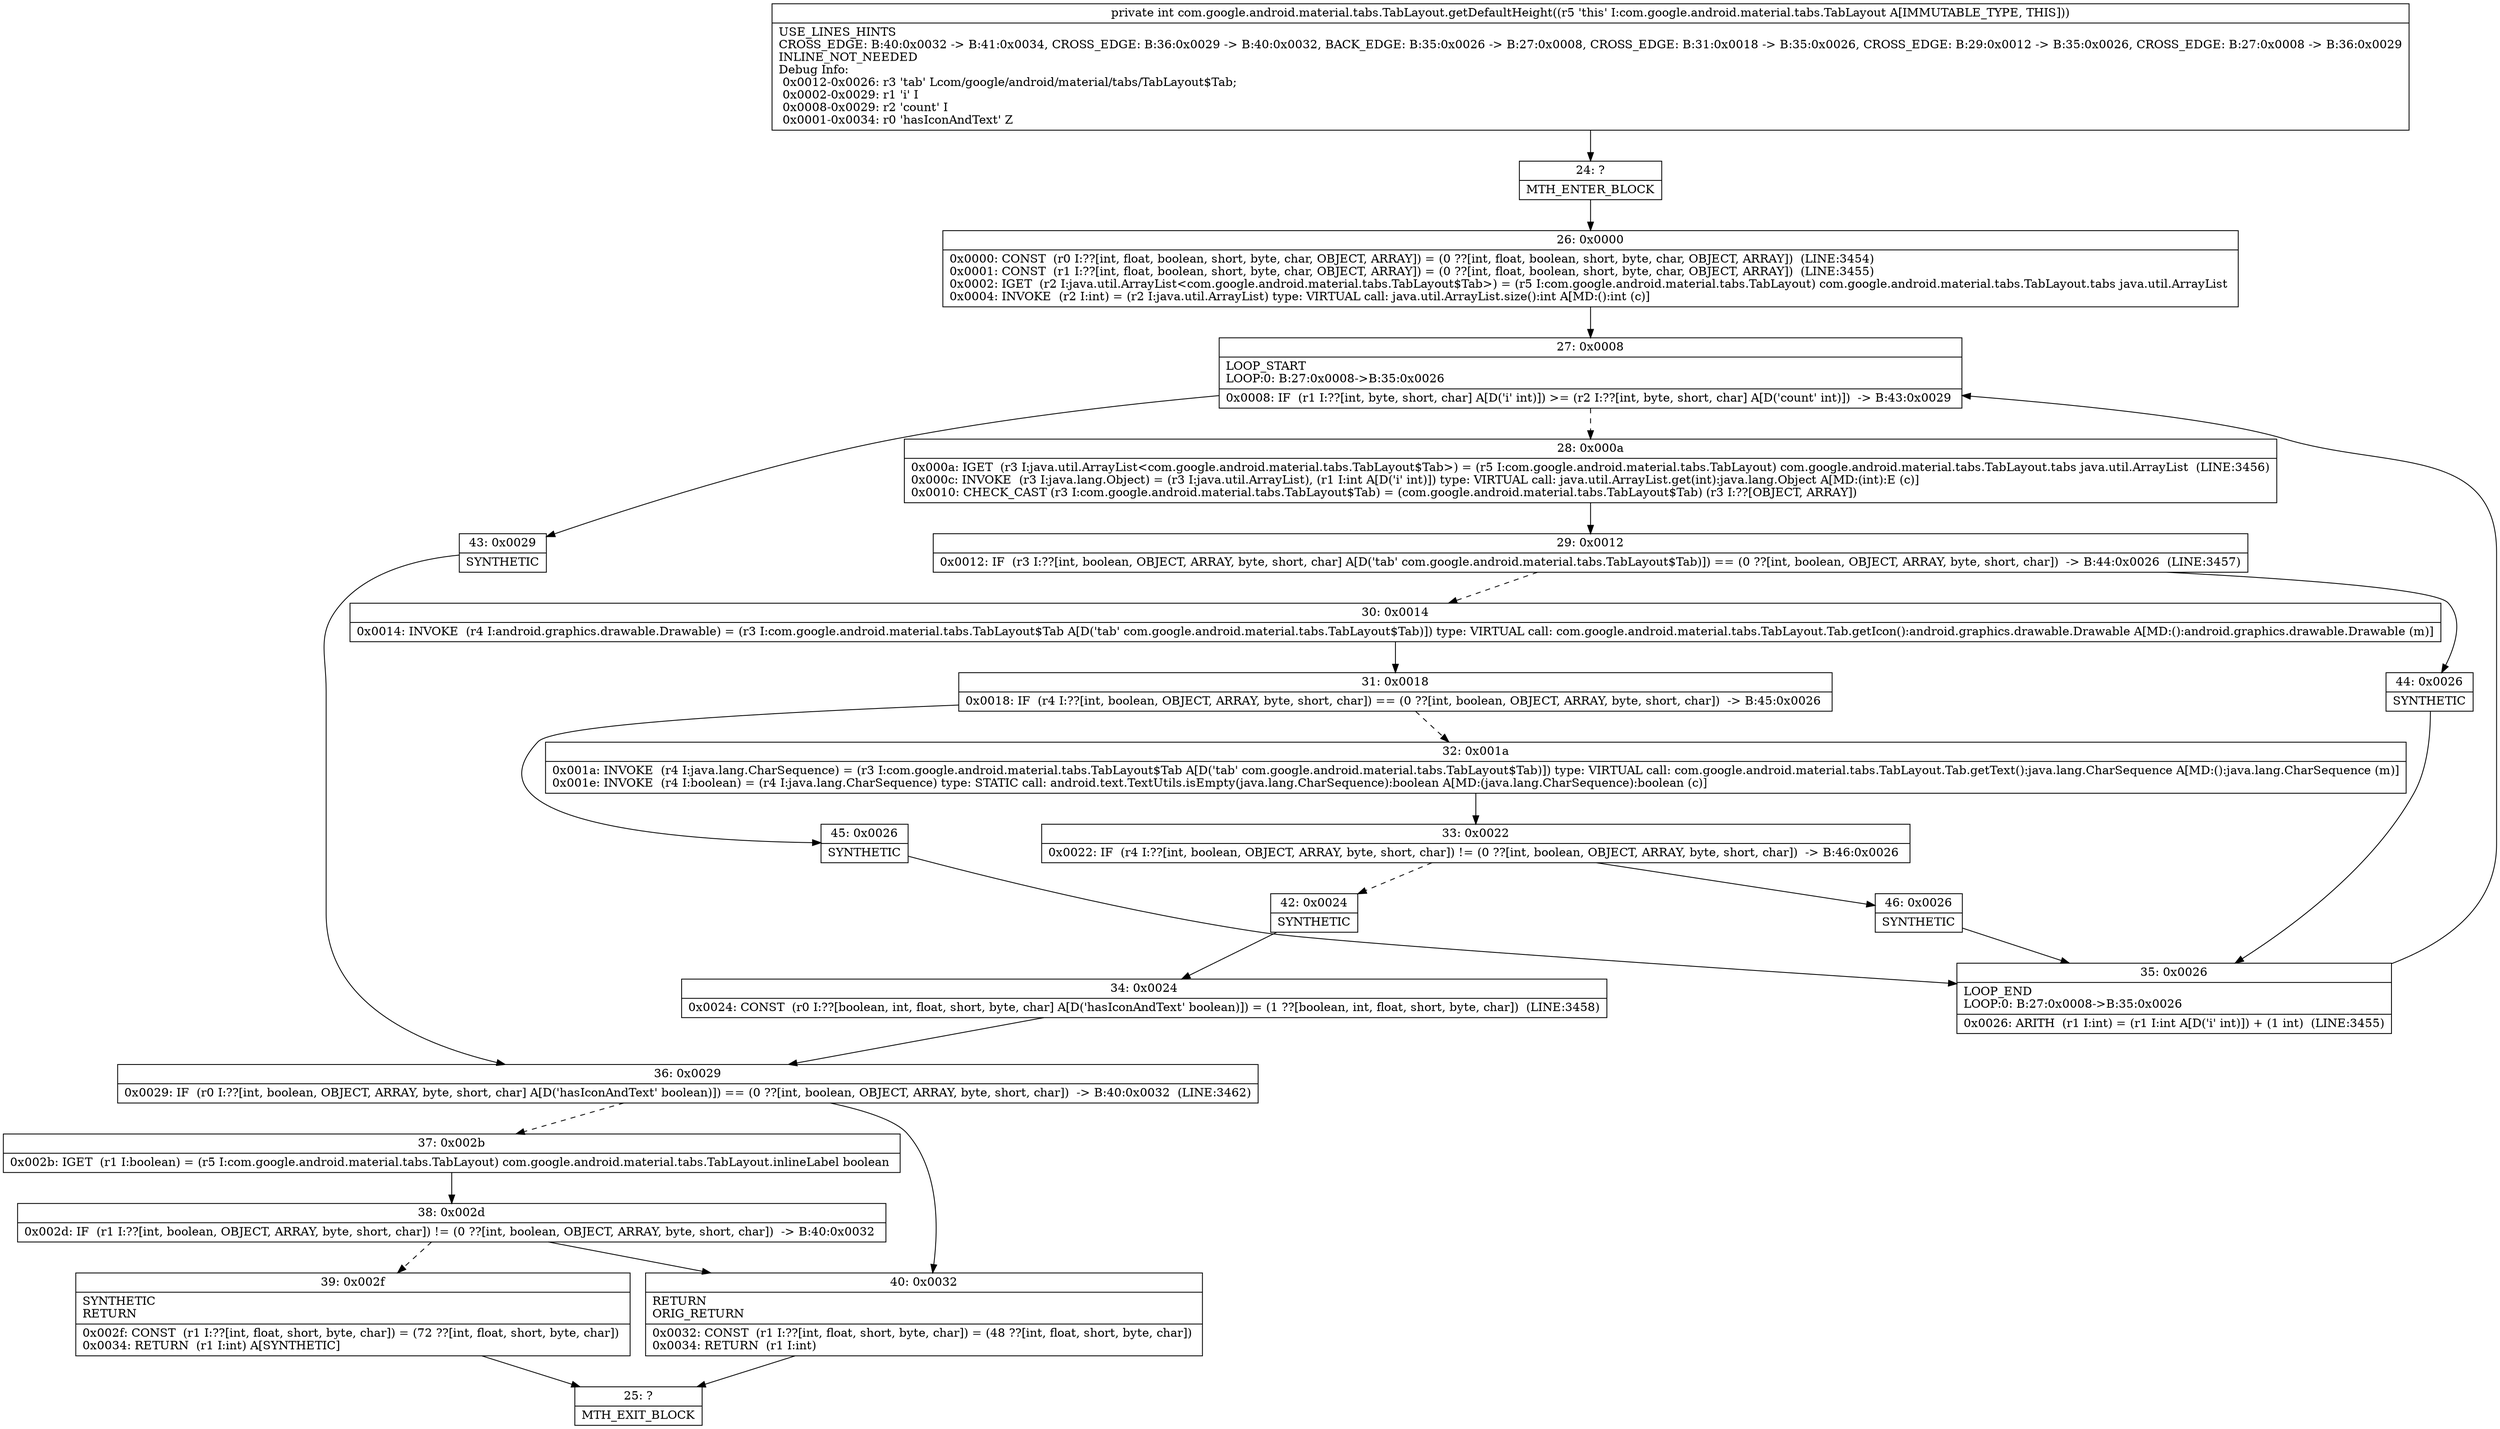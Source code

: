 digraph "CFG forcom.google.android.material.tabs.TabLayout.getDefaultHeight()I" {
Node_24 [shape=record,label="{24\:\ ?|MTH_ENTER_BLOCK\l}"];
Node_26 [shape=record,label="{26\:\ 0x0000|0x0000: CONST  (r0 I:??[int, float, boolean, short, byte, char, OBJECT, ARRAY]) = (0 ??[int, float, boolean, short, byte, char, OBJECT, ARRAY])  (LINE:3454)\l0x0001: CONST  (r1 I:??[int, float, boolean, short, byte, char, OBJECT, ARRAY]) = (0 ??[int, float, boolean, short, byte, char, OBJECT, ARRAY])  (LINE:3455)\l0x0002: IGET  (r2 I:java.util.ArrayList\<com.google.android.material.tabs.TabLayout$Tab\>) = (r5 I:com.google.android.material.tabs.TabLayout) com.google.android.material.tabs.TabLayout.tabs java.util.ArrayList \l0x0004: INVOKE  (r2 I:int) = (r2 I:java.util.ArrayList) type: VIRTUAL call: java.util.ArrayList.size():int A[MD:():int (c)]\l}"];
Node_27 [shape=record,label="{27\:\ 0x0008|LOOP_START\lLOOP:0: B:27:0x0008\-\>B:35:0x0026\l|0x0008: IF  (r1 I:??[int, byte, short, char] A[D('i' int)]) \>= (r2 I:??[int, byte, short, char] A[D('count' int)])  \-\> B:43:0x0029 \l}"];
Node_28 [shape=record,label="{28\:\ 0x000a|0x000a: IGET  (r3 I:java.util.ArrayList\<com.google.android.material.tabs.TabLayout$Tab\>) = (r5 I:com.google.android.material.tabs.TabLayout) com.google.android.material.tabs.TabLayout.tabs java.util.ArrayList  (LINE:3456)\l0x000c: INVOKE  (r3 I:java.lang.Object) = (r3 I:java.util.ArrayList), (r1 I:int A[D('i' int)]) type: VIRTUAL call: java.util.ArrayList.get(int):java.lang.Object A[MD:(int):E (c)]\l0x0010: CHECK_CAST (r3 I:com.google.android.material.tabs.TabLayout$Tab) = (com.google.android.material.tabs.TabLayout$Tab) (r3 I:??[OBJECT, ARRAY]) \l}"];
Node_29 [shape=record,label="{29\:\ 0x0012|0x0012: IF  (r3 I:??[int, boolean, OBJECT, ARRAY, byte, short, char] A[D('tab' com.google.android.material.tabs.TabLayout$Tab)]) == (0 ??[int, boolean, OBJECT, ARRAY, byte, short, char])  \-\> B:44:0x0026  (LINE:3457)\l}"];
Node_30 [shape=record,label="{30\:\ 0x0014|0x0014: INVOKE  (r4 I:android.graphics.drawable.Drawable) = (r3 I:com.google.android.material.tabs.TabLayout$Tab A[D('tab' com.google.android.material.tabs.TabLayout$Tab)]) type: VIRTUAL call: com.google.android.material.tabs.TabLayout.Tab.getIcon():android.graphics.drawable.Drawable A[MD:():android.graphics.drawable.Drawable (m)]\l}"];
Node_31 [shape=record,label="{31\:\ 0x0018|0x0018: IF  (r4 I:??[int, boolean, OBJECT, ARRAY, byte, short, char]) == (0 ??[int, boolean, OBJECT, ARRAY, byte, short, char])  \-\> B:45:0x0026 \l}"];
Node_32 [shape=record,label="{32\:\ 0x001a|0x001a: INVOKE  (r4 I:java.lang.CharSequence) = (r3 I:com.google.android.material.tabs.TabLayout$Tab A[D('tab' com.google.android.material.tabs.TabLayout$Tab)]) type: VIRTUAL call: com.google.android.material.tabs.TabLayout.Tab.getText():java.lang.CharSequence A[MD:():java.lang.CharSequence (m)]\l0x001e: INVOKE  (r4 I:boolean) = (r4 I:java.lang.CharSequence) type: STATIC call: android.text.TextUtils.isEmpty(java.lang.CharSequence):boolean A[MD:(java.lang.CharSequence):boolean (c)]\l}"];
Node_33 [shape=record,label="{33\:\ 0x0022|0x0022: IF  (r4 I:??[int, boolean, OBJECT, ARRAY, byte, short, char]) != (0 ??[int, boolean, OBJECT, ARRAY, byte, short, char])  \-\> B:46:0x0026 \l}"];
Node_42 [shape=record,label="{42\:\ 0x0024|SYNTHETIC\l}"];
Node_34 [shape=record,label="{34\:\ 0x0024|0x0024: CONST  (r0 I:??[boolean, int, float, short, byte, char] A[D('hasIconAndText' boolean)]) = (1 ??[boolean, int, float, short, byte, char])  (LINE:3458)\l}"];
Node_36 [shape=record,label="{36\:\ 0x0029|0x0029: IF  (r0 I:??[int, boolean, OBJECT, ARRAY, byte, short, char] A[D('hasIconAndText' boolean)]) == (0 ??[int, boolean, OBJECT, ARRAY, byte, short, char])  \-\> B:40:0x0032  (LINE:3462)\l}"];
Node_37 [shape=record,label="{37\:\ 0x002b|0x002b: IGET  (r1 I:boolean) = (r5 I:com.google.android.material.tabs.TabLayout) com.google.android.material.tabs.TabLayout.inlineLabel boolean \l}"];
Node_38 [shape=record,label="{38\:\ 0x002d|0x002d: IF  (r1 I:??[int, boolean, OBJECT, ARRAY, byte, short, char]) != (0 ??[int, boolean, OBJECT, ARRAY, byte, short, char])  \-\> B:40:0x0032 \l}"];
Node_39 [shape=record,label="{39\:\ 0x002f|SYNTHETIC\lRETURN\l|0x002f: CONST  (r1 I:??[int, float, short, byte, char]) = (72 ??[int, float, short, byte, char]) \l0x0034: RETURN  (r1 I:int) A[SYNTHETIC]\l}"];
Node_25 [shape=record,label="{25\:\ ?|MTH_EXIT_BLOCK\l}"];
Node_40 [shape=record,label="{40\:\ 0x0032|RETURN\lORIG_RETURN\l|0x0032: CONST  (r1 I:??[int, float, short, byte, char]) = (48 ??[int, float, short, byte, char]) \l0x0034: RETURN  (r1 I:int) \l}"];
Node_46 [shape=record,label="{46\:\ 0x0026|SYNTHETIC\l}"];
Node_35 [shape=record,label="{35\:\ 0x0026|LOOP_END\lLOOP:0: B:27:0x0008\-\>B:35:0x0026\l|0x0026: ARITH  (r1 I:int) = (r1 I:int A[D('i' int)]) + (1 int)  (LINE:3455)\l}"];
Node_45 [shape=record,label="{45\:\ 0x0026|SYNTHETIC\l}"];
Node_44 [shape=record,label="{44\:\ 0x0026|SYNTHETIC\l}"];
Node_43 [shape=record,label="{43\:\ 0x0029|SYNTHETIC\l}"];
MethodNode[shape=record,label="{private int com.google.android.material.tabs.TabLayout.getDefaultHeight((r5 'this' I:com.google.android.material.tabs.TabLayout A[IMMUTABLE_TYPE, THIS]))  | USE_LINES_HINTS\lCROSS_EDGE: B:40:0x0032 \-\> B:41:0x0034, CROSS_EDGE: B:36:0x0029 \-\> B:40:0x0032, BACK_EDGE: B:35:0x0026 \-\> B:27:0x0008, CROSS_EDGE: B:31:0x0018 \-\> B:35:0x0026, CROSS_EDGE: B:29:0x0012 \-\> B:35:0x0026, CROSS_EDGE: B:27:0x0008 \-\> B:36:0x0029\lINLINE_NOT_NEEDED\lDebug Info:\l  0x0012\-0x0026: r3 'tab' Lcom\/google\/android\/material\/tabs\/TabLayout$Tab;\l  0x0002\-0x0029: r1 'i' I\l  0x0008\-0x0029: r2 'count' I\l  0x0001\-0x0034: r0 'hasIconAndText' Z\l}"];
MethodNode -> Node_24;Node_24 -> Node_26;
Node_26 -> Node_27;
Node_27 -> Node_28[style=dashed];
Node_27 -> Node_43;
Node_28 -> Node_29;
Node_29 -> Node_30[style=dashed];
Node_29 -> Node_44;
Node_30 -> Node_31;
Node_31 -> Node_32[style=dashed];
Node_31 -> Node_45;
Node_32 -> Node_33;
Node_33 -> Node_42[style=dashed];
Node_33 -> Node_46;
Node_42 -> Node_34;
Node_34 -> Node_36;
Node_36 -> Node_37[style=dashed];
Node_36 -> Node_40;
Node_37 -> Node_38;
Node_38 -> Node_39[style=dashed];
Node_38 -> Node_40;
Node_39 -> Node_25;
Node_40 -> Node_25;
Node_46 -> Node_35;
Node_35 -> Node_27;
Node_45 -> Node_35;
Node_44 -> Node_35;
Node_43 -> Node_36;
}

